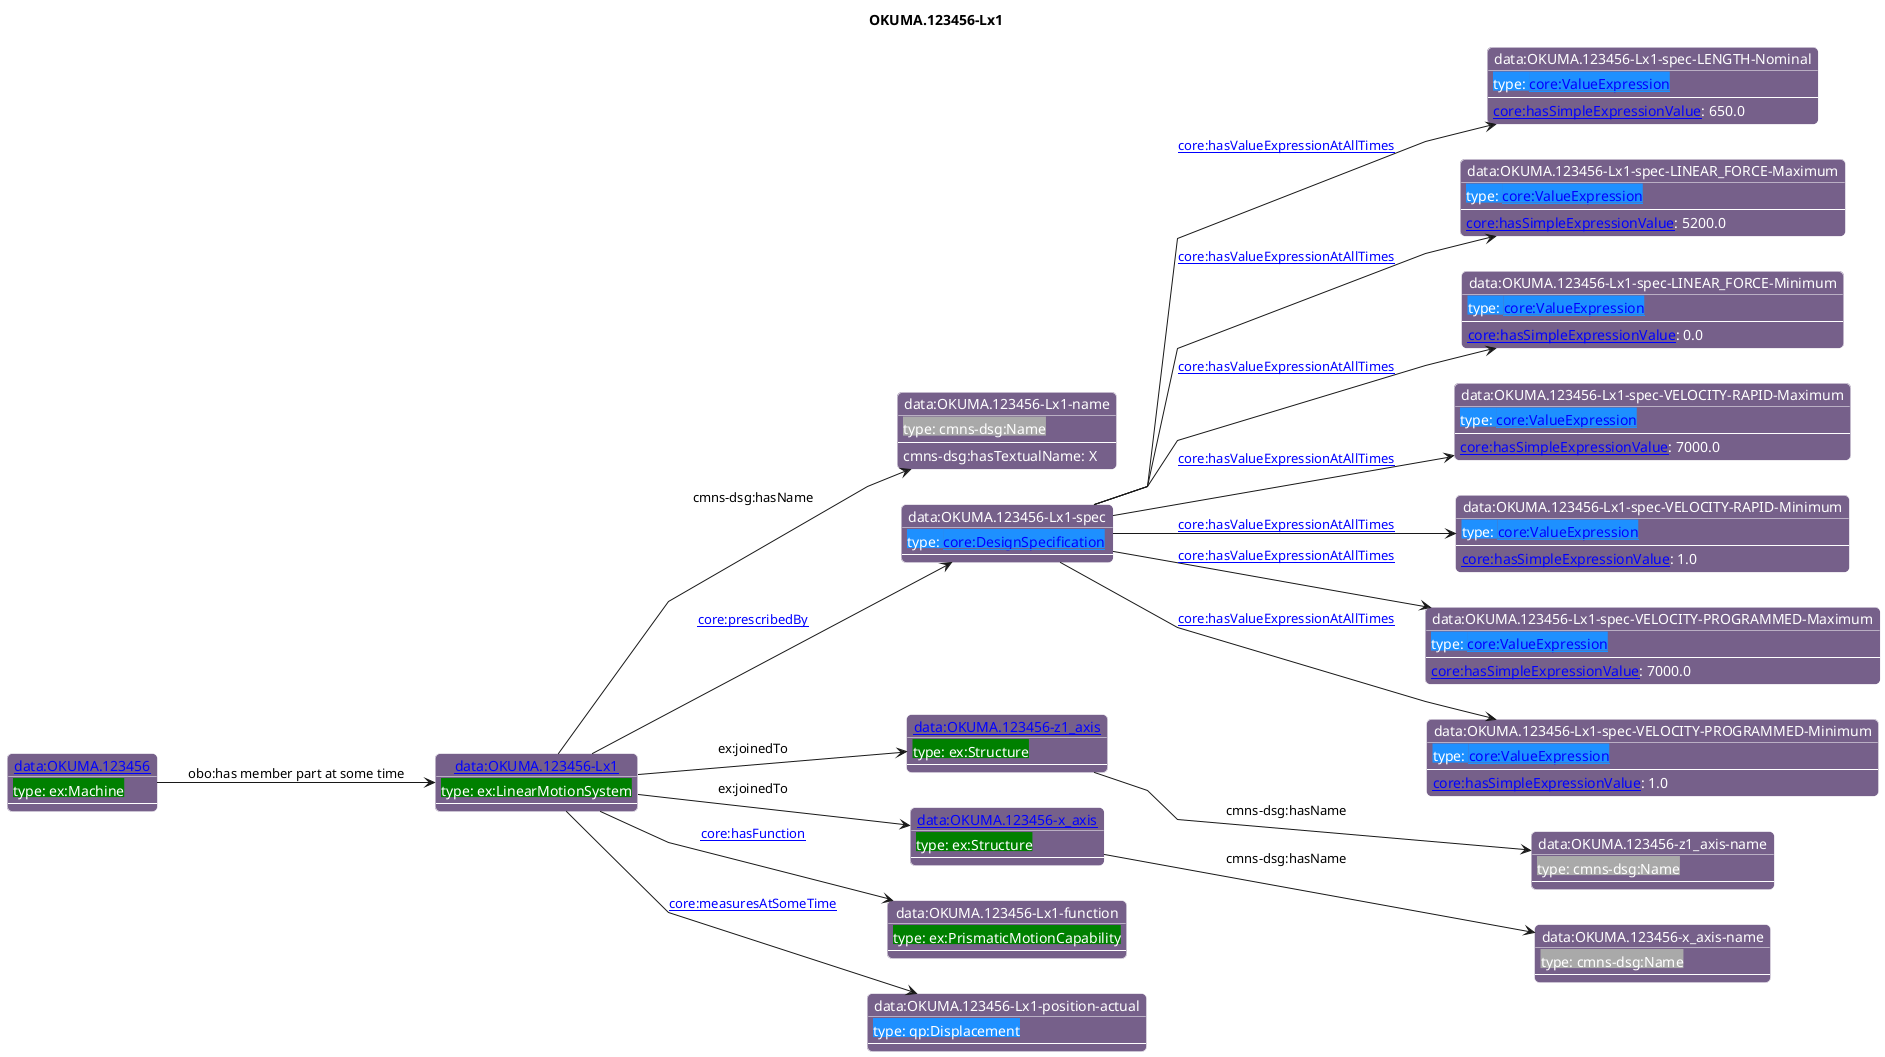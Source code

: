 @startuml
skinparam linetype polyline
left to right direction
title OKUMA.123456-Lx1

skinparam roundCorner 10

skinparam object {
  BackgroundColor 76608A
  fontColor White
  BorderColor White 
  FontName Helvetica   
}

skinparam class{
   BackgroundColor White
   fontColor black
   FontStyle bold
   FontName Helvetica
}

object "[[./OKUMA.123456-Lx1.html data:OKUMA.123456-Lx1]]" as o1 #76608A {
 <back:#Green>type: ex:LinearMotionSystem</back> 
---
 }
object "data:OKUMA.123456-Lx1-name" as o2 #76608A {
 <back:#DarkGrey>type: cmns-dsg:Name</back> 
---
 }
object "data:OKUMA.123456-Lx1-spec" as o3 #76608A {
 <back:#1E90FF>type: [[https://spec.industrialontologies.org/ontology/core/Core/DesignSpecification core:DesignSpecification]]</back> 
---
 }
object "data:OKUMA.123456-Lx1-spec-LENGTH-Nominal" as o4 #76608A {
 <back:#1E90FF>type: [[https://spec.industrialontologies.org/ontology/core/Core/ValueExpression core:ValueExpression]]</back> 
---
 }
object "data:OKUMA.123456-Lx1-spec-LINEAR_FORCE-Maximum" as o5 #76608A {
 <back:#1E90FF>type: [[https://spec.industrialontologies.org/ontology/core/Core/ValueExpression core:ValueExpression]]</back> 
---
 }
object "data:OKUMA.123456-Lx1-spec-LINEAR_FORCE-Minimum" as o6 #76608A {
 <back:#1E90FF>type: [[https://spec.industrialontologies.org/ontology/core/Core/ValueExpression core:ValueExpression]]</back> 
---
 }
object "data:OKUMA.123456-Lx1-spec-VELOCITY-RAPID-Maximum" as o7 #76608A {
 <back:#1E90FF>type: [[https://spec.industrialontologies.org/ontology/core/Core/ValueExpression core:ValueExpression]]</back> 
---
 }
object "data:OKUMA.123456-Lx1-spec-VELOCITY-RAPID-Minimum" as o8 #76608A {
 <back:#1E90FF>type: [[https://spec.industrialontologies.org/ontology/core/Core/ValueExpression core:ValueExpression]]</back> 
---
 }
object "data:OKUMA.123456-Lx1-spec-VELOCITY-PROGRAMMED-Maximum" as o9 #76608A {
 <back:#1E90FF>type: [[https://spec.industrialontologies.org/ontology/core/Core/ValueExpression core:ValueExpression]]</back> 
---
 }
object "data:OKUMA.123456-Lx1-spec-VELOCITY-PROGRAMMED-Minimum" as o10 #76608A {
 <back:#1E90FF>type: [[https://spec.industrialontologies.org/ontology/core/Core/ValueExpression core:ValueExpression]]</back> 
---
 }
object "[[./OKUMA.123456-z1_axis.html data:OKUMA.123456-z1_axis]]" as o11 #76608A {
 <back:#Green>type: ex:Structure</back> 
---
 }
object "data:OKUMA.123456-z1_axis-name" as o12 #76608A {
 <back:#DarkGrey>type: cmns-dsg:Name</back> 
---
 }
object "[[./OKUMA.123456-x_axis.html data:OKUMA.123456-x_axis]]" as o13 #76608A {
 <back:#Green>type: ex:Structure</back> 
---
 }
object "data:OKUMA.123456-x_axis-name" as o14 #76608A {
 <back:#DarkGrey>type: cmns-dsg:Name</back> 
---
 }
object "data:OKUMA.123456-Lx1-function" as o15 #76608A {
 <back:#Green>type: ex:PrismaticMotionCapability</back> 
---
 }
object "data:OKUMA.123456-Lx1-position-actual" as o16 #76608A {
 <back:#1E90FF>type: qp:Displacement</back> 
---
 }
object "[[./OKUMA.123456.html data:OKUMA.123456]]" as o17 #76608A {
 <back:#Green>type: ex:Machine</back> 
---
 }
o1 --> o2 : cmns-dsg:hasName
o2 : cmns-dsg:hasTextualName: X
o1 --> o3 : [[https://spec.industrialontologies.org/ontology/core/Core/prescribedBy core:prescribedBy]]
o3 --> o4 : [[https://spec.industrialontologies.org/ontology/core/Core/hasValueExpressionAtAllTimes core:hasValueExpressionAtAllTimes]]
o4 : [[https://spec.industrialontologies.org/ontology/core/Core/hasSimpleExpressionValue core:hasSimpleExpressionValue]]: 650.0
o3 --> o5 : [[https://spec.industrialontologies.org/ontology/core/Core/hasValueExpressionAtAllTimes core:hasValueExpressionAtAllTimes]]
o5 : [[https://spec.industrialontologies.org/ontology/core/Core/hasSimpleExpressionValue core:hasSimpleExpressionValue]]: 5200.0
o3 --> o6 : [[https://spec.industrialontologies.org/ontology/core/Core/hasValueExpressionAtAllTimes core:hasValueExpressionAtAllTimes]]
o6 : [[https://spec.industrialontologies.org/ontology/core/Core/hasSimpleExpressionValue core:hasSimpleExpressionValue]]: 0.0
o3 --> o7 : [[https://spec.industrialontologies.org/ontology/core/Core/hasValueExpressionAtAllTimes core:hasValueExpressionAtAllTimes]]
o7 : [[https://spec.industrialontologies.org/ontology/core/Core/hasSimpleExpressionValue core:hasSimpleExpressionValue]]: 7000.0
o3 --> o8 : [[https://spec.industrialontologies.org/ontology/core/Core/hasValueExpressionAtAllTimes core:hasValueExpressionAtAllTimes]]
o8 : [[https://spec.industrialontologies.org/ontology/core/Core/hasSimpleExpressionValue core:hasSimpleExpressionValue]]: 1.0
o3 --> o9 : [[https://spec.industrialontologies.org/ontology/core/Core/hasValueExpressionAtAllTimes core:hasValueExpressionAtAllTimes]]
o9 : [[https://spec.industrialontologies.org/ontology/core/Core/hasSimpleExpressionValue core:hasSimpleExpressionValue]]: 7000.0
o3 --> o10 : [[https://spec.industrialontologies.org/ontology/core/Core/hasValueExpressionAtAllTimes core:hasValueExpressionAtAllTimes]]
o10 : [[https://spec.industrialontologies.org/ontology/core/Core/hasSimpleExpressionValue core:hasSimpleExpressionValue]]: 1.0
o1 --> o11 : ex:joinedTo
o11 --> o12 : cmns-dsg:hasName
o1 --> o13 : ex:joinedTo
o13 --> o14 : cmns-dsg:hasName
o1 --> o15 : [[https://spec.industrialontologies.org/ontology/core/Core/hasFunction core:hasFunction]]
o1 --> o16 : [[https://spec.industrialontologies.org/ontology/core/Core/measuresAtSomeTime core:measuresAtSomeTime]]
o17 --> o1 : obo:has member part at some time
@enduml
